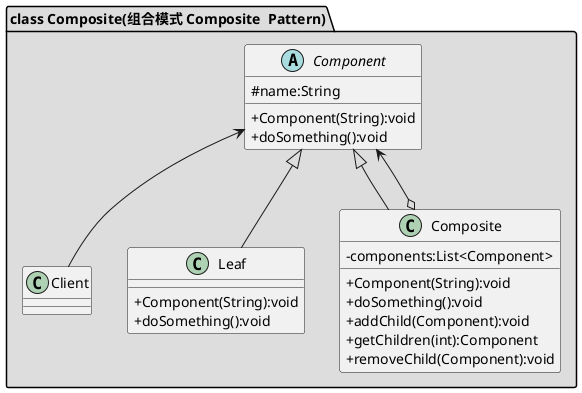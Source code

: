 @startuml
skinparam classAttributeIconSize 0

package "class Composite(组合模式 Composite  Pattern)" #DDDDDD {
    class Client

    abstract class Component{
    #name:String
    +Component(String):void
    +doSomething():void
    }

    class Leaf{
    +Component(String):void
    +doSomething():void
    }

    class Composite{
    -components:List<Component>
    +Component(String):void
    +doSomething():void
    +addChild(Component):void
    +getChildren(int):Component
    +removeChild(Component):void
    }

    Component <-- Client
    Component <|-- Leaf
    Component <|-- Composite
    Component <--o Composite
}
@enduml
